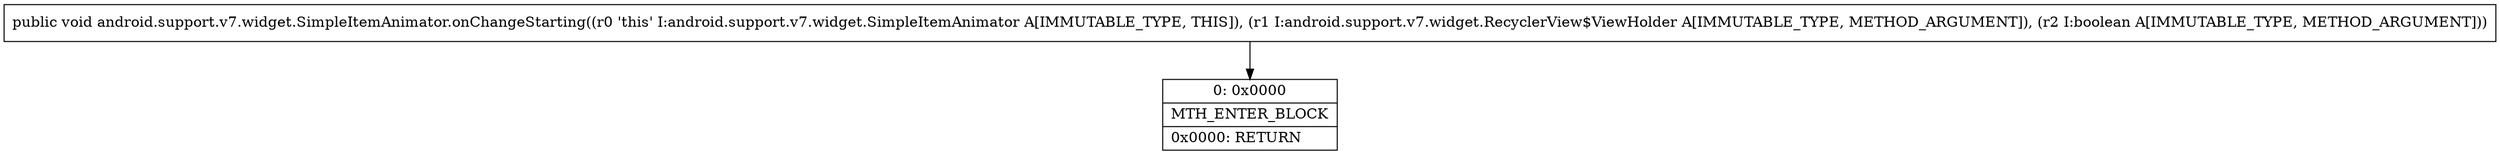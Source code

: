 digraph "CFG forandroid.support.v7.widget.SimpleItemAnimator.onChangeStarting(Landroid\/support\/v7\/widget\/RecyclerView$ViewHolder;Z)V" {
Node_0 [shape=record,label="{0\:\ 0x0000|MTH_ENTER_BLOCK\l|0x0000: RETURN   \l}"];
MethodNode[shape=record,label="{public void android.support.v7.widget.SimpleItemAnimator.onChangeStarting((r0 'this' I:android.support.v7.widget.SimpleItemAnimator A[IMMUTABLE_TYPE, THIS]), (r1 I:android.support.v7.widget.RecyclerView$ViewHolder A[IMMUTABLE_TYPE, METHOD_ARGUMENT]), (r2 I:boolean A[IMMUTABLE_TYPE, METHOD_ARGUMENT])) }"];
MethodNode -> Node_0;
}

